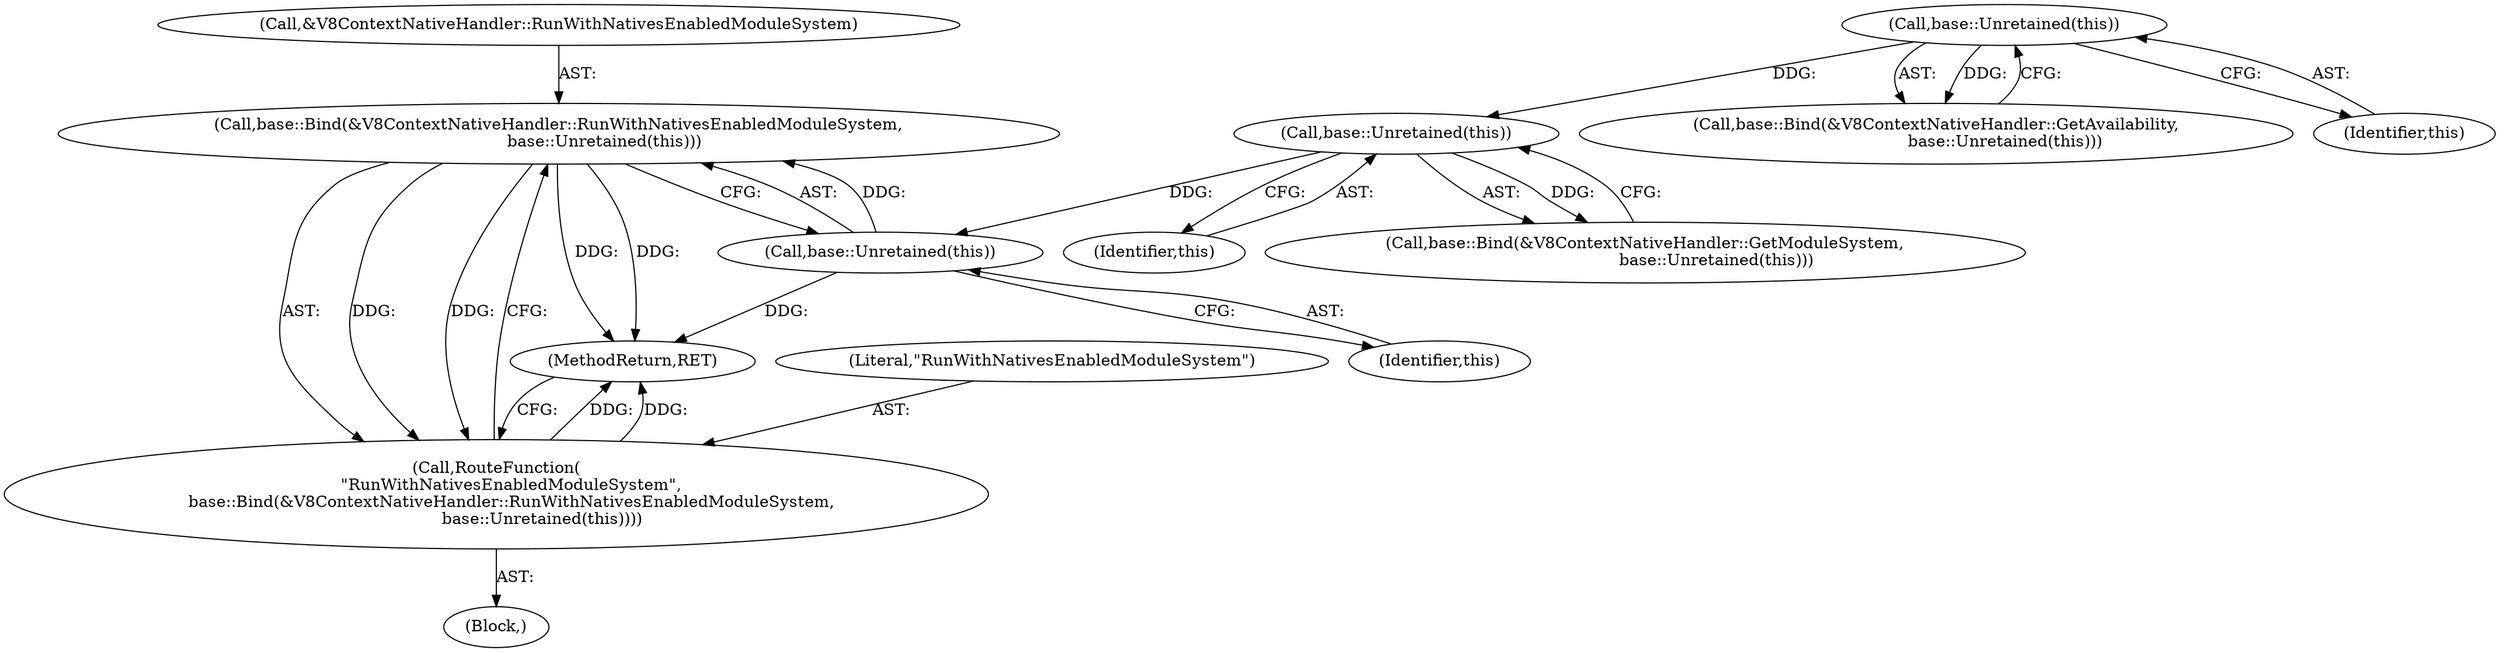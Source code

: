 digraph "1_Chrome_7923c2a2c443d98c432864e361b1d090f0c911ca_0@del" {
"1000120" [label="(Call,base::Bind(&V8ContextNativeHandler::RunWithNativesEnabledModuleSystem,\n                  base::Unretained(this)))"];
"1000123" [label="(Call,base::Unretained(this))"];
"1000116" [label="(Call,base::Unretained(this))"];
"1000109" [label="(Call,base::Unretained(this))"];
"1000118" [label="(Call,RouteFunction(\n      \"RunWithNativesEnabledModuleSystem\",\n      base::Bind(&V8ContextNativeHandler::RunWithNativesEnabledModuleSystem,\n                  base::Unretained(this))))"];
"1000120" [label="(Call,base::Bind(&V8ContextNativeHandler::RunWithNativesEnabledModuleSystem,\n                  base::Unretained(this)))"];
"1000125" [label="(MethodReturn,RET)"];
"1000117" [label="(Identifier,this)"];
"1000118" [label="(Call,RouteFunction(\n      \"RunWithNativesEnabledModuleSystem\",\n      base::Bind(&V8ContextNativeHandler::RunWithNativesEnabledModuleSystem,\n                  base::Unretained(this))))"];
"1000106" [label="(Call,base::Bind(&V8ContextNativeHandler::GetAvailability,\n                           base::Unretained(this)))"];
"1000103" [label="(Block,)"];
"1000123" [label="(Call,base::Unretained(this))"];
"1000119" [label="(Literal,\"RunWithNativesEnabledModuleSystem\")"];
"1000113" [label="(Call,base::Bind(&V8ContextNativeHandler::GetModuleSystem,\n                            base::Unretained(this)))"];
"1000121" [label="(Call,&V8ContextNativeHandler::RunWithNativesEnabledModuleSystem)"];
"1000109" [label="(Call,base::Unretained(this))"];
"1000110" [label="(Identifier,this)"];
"1000116" [label="(Call,base::Unretained(this))"];
"1000124" [label="(Identifier,this)"];
"1000120" -> "1000118"  [label="AST: "];
"1000120" -> "1000123"  [label="CFG: "];
"1000121" -> "1000120"  [label="AST: "];
"1000123" -> "1000120"  [label="AST: "];
"1000118" -> "1000120"  [label="CFG: "];
"1000120" -> "1000125"  [label="DDG: "];
"1000120" -> "1000125"  [label="DDG: "];
"1000120" -> "1000118"  [label="DDG: "];
"1000120" -> "1000118"  [label="DDG: "];
"1000123" -> "1000120"  [label="DDG: "];
"1000123" -> "1000124"  [label="CFG: "];
"1000124" -> "1000123"  [label="AST: "];
"1000123" -> "1000125"  [label="DDG: "];
"1000116" -> "1000123"  [label="DDG: "];
"1000116" -> "1000113"  [label="AST: "];
"1000116" -> "1000117"  [label="CFG: "];
"1000117" -> "1000116"  [label="AST: "];
"1000113" -> "1000116"  [label="CFG: "];
"1000116" -> "1000113"  [label="DDG: "];
"1000109" -> "1000116"  [label="DDG: "];
"1000109" -> "1000106"  [label="AST: "];
"1000109" -> "1000110"  [label="CFG: "];
"1000110" -> "1000109"  [label="AST: "];
"1000106" -> "1000109"  [label="CFG: "];
"1000109" -> "1000106"  [label="DDG: "];
"1000118" -> "1000103"  [label="AST: "];
"1000119" -> "1000118"  [label="AST: "];
"1000125" -> "1000118"  [label="CFG: "];
"1000118" -> "1000125"  [label="DDG: "];
"1000118" -> "1000125"  [label="DDG: "];
}

